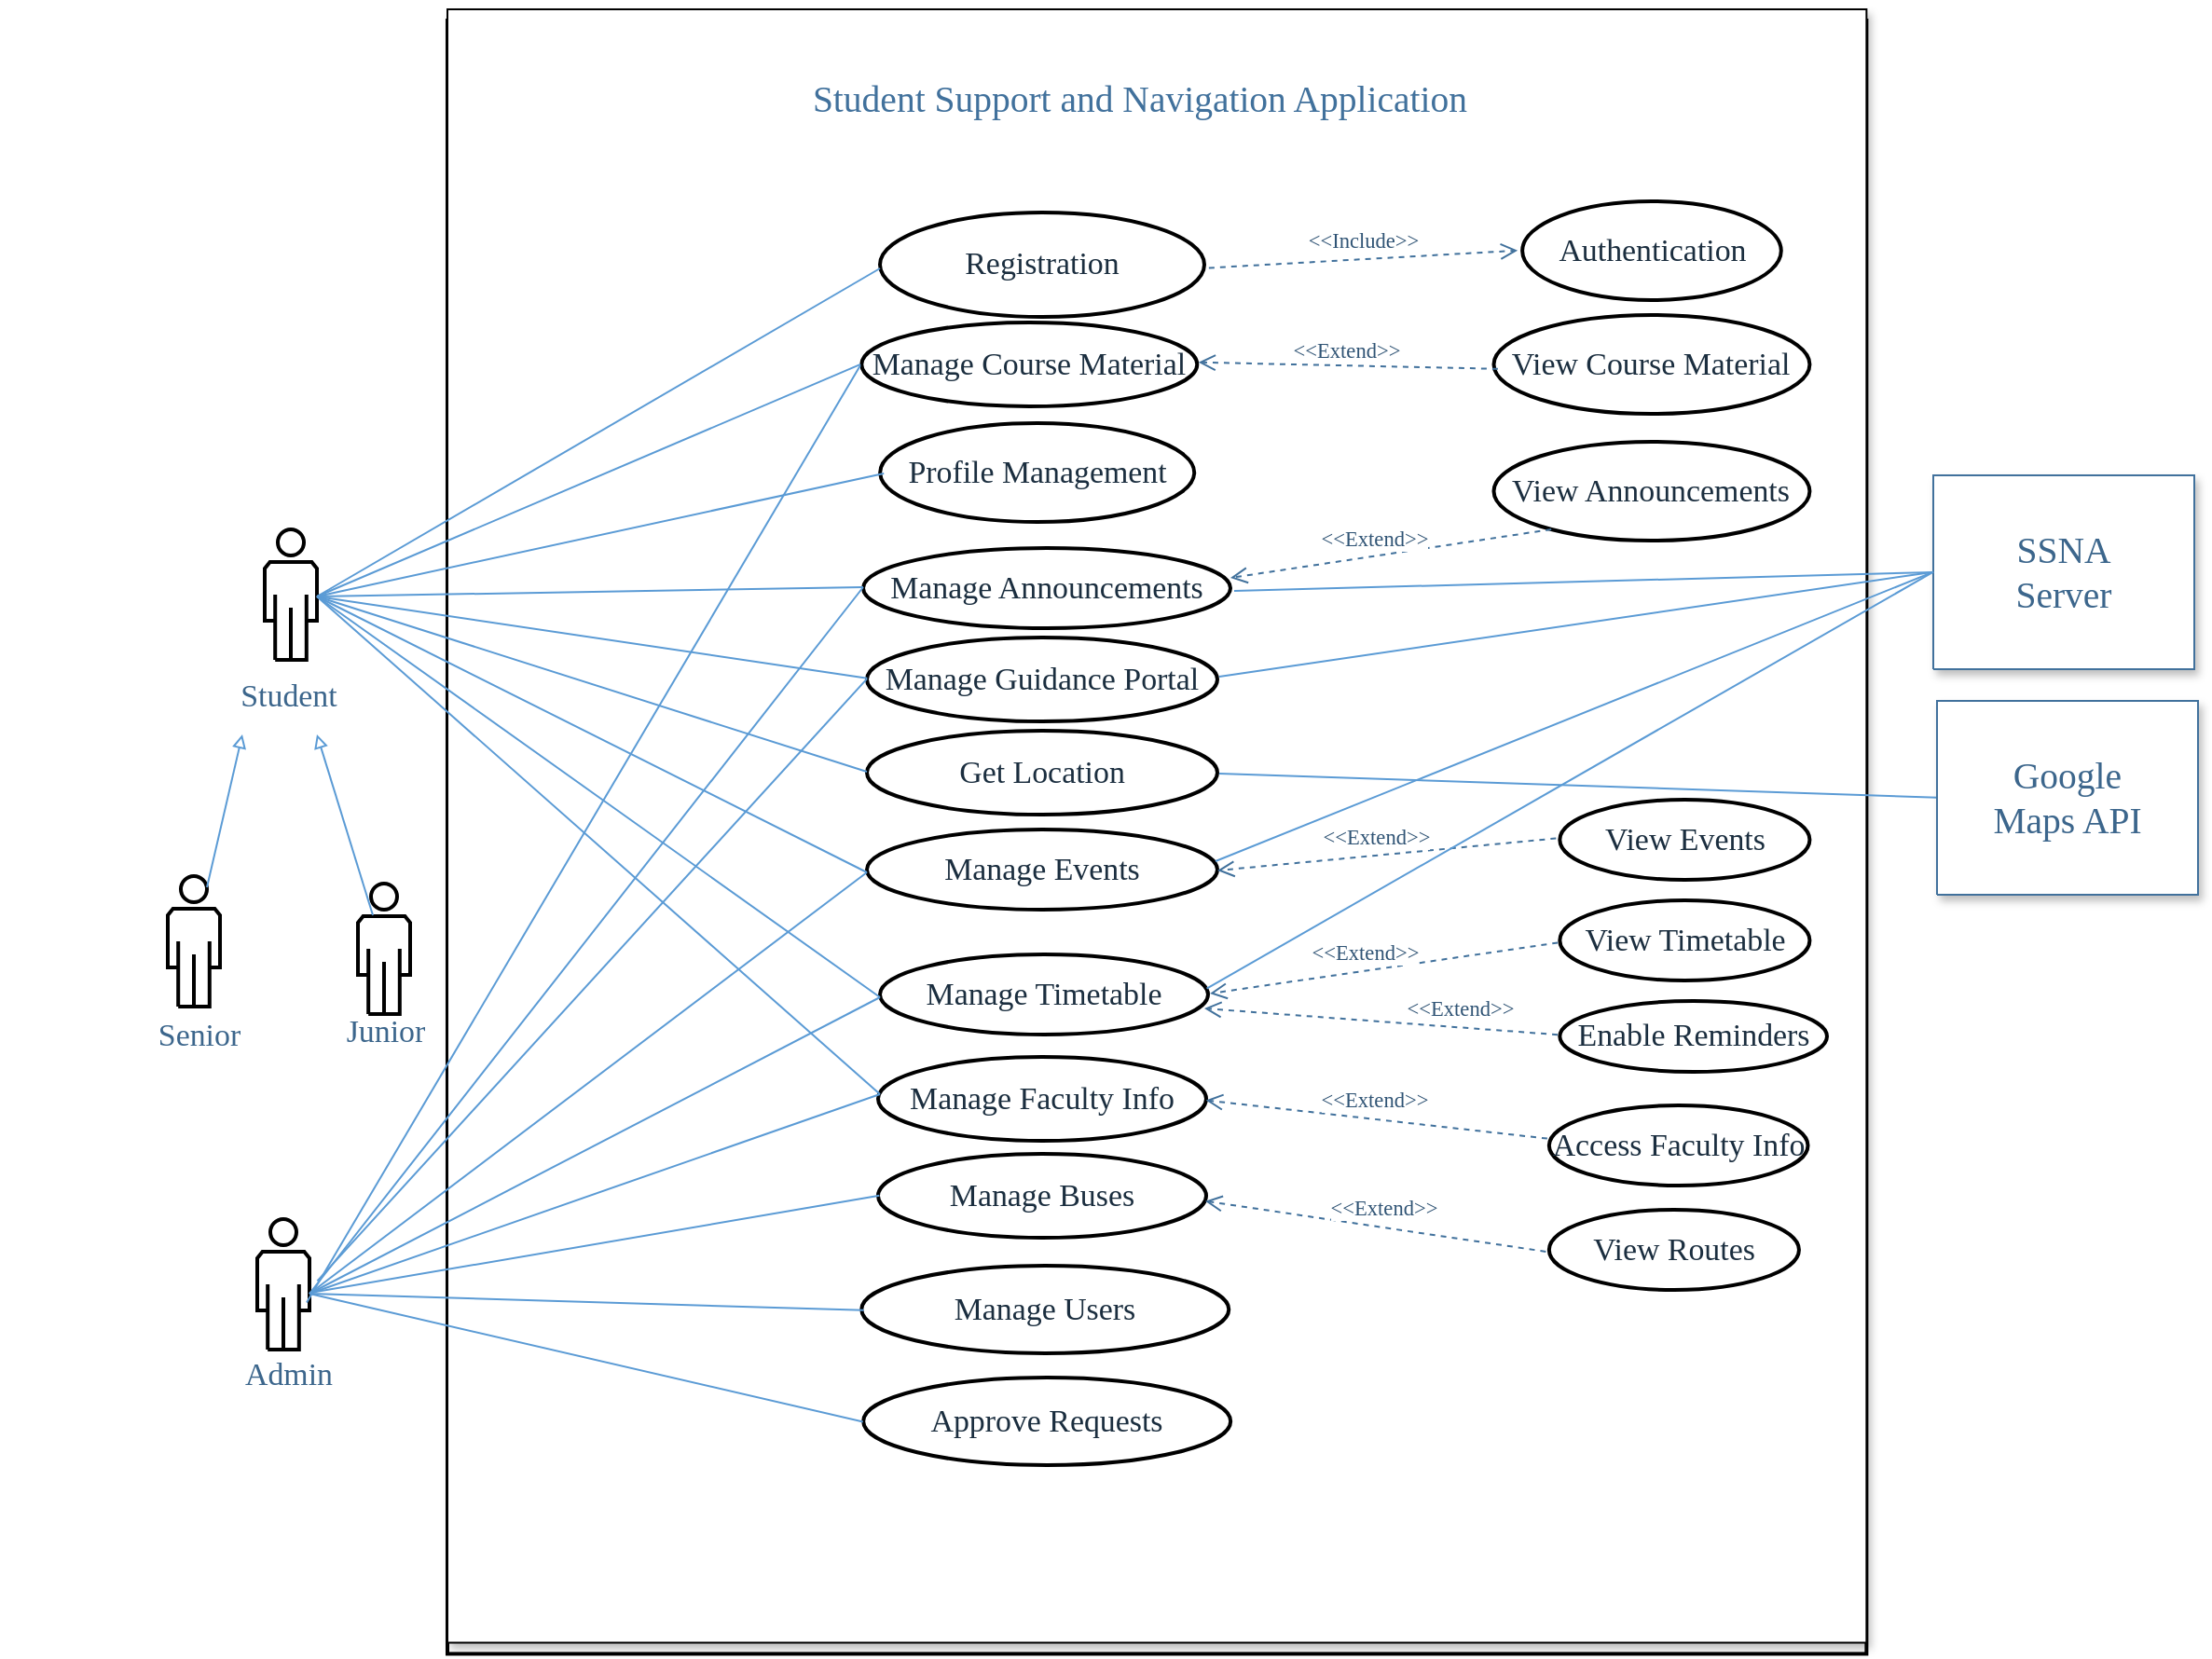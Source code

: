 <mxfile version="22.0.4" type="google">
  <diagram name="Page-1" id="Page-1">
    <mxGraphModel grid="1" page="1" gridSize="10" guides="1" tooltips="1" connect="1" arrows="1" fold="1" pageScale="1" pageWidth="850" pageHeight="1100" math="0" shadow="0">
      <root>
        <mxCell id="0" />
        <mxCell id="1" parent="0" />
        <UserObject label="" tags="Container" id="2">
          <mxCell style="vsdxID=4;strokeWidth=2;spacingLeft=1;spacingRight=1;points=[[0.25,0,0],[0.5,0,0],[0.75,0,0],[1,0.25,0],[1,0.5,0],[1,0.75,0],[0.75,0.75,0],[0.5,0.75,0],[0.25,0.75,0],[0.25,0.75,0],[0.25,0.5,0],[0.25,0.25,0]];labelBackgroundColor=none;rounded=0;html=1;whiteSpace=wrap;" vertex="1" parent="1">
            <mxGeometry x="470" y="112" width="761.182" height="876.22" as="geometry" />
          </mxCell>
        </UserObject>
        <mxCell id="3" style="vsdxID=5;shape=stencil(UzV2Ls5ILEhVNTIoLinKz04tz0wpyVA1dlE1MsrMy0gtyiwBslSNXVWNndPyi1LTi/JL81Ig/IJEkEoQKze/DGRCBUSfAUiHkUElhGdoAOG7QZTmZOYhKTWlkVqYJFmKiXcDVVSSqRDNS0AGIj7SMnNyINGJLI8ef0AhSNwbuwIA);shadow=1;points=[[0.25,0,0],[0.5,0,0],[0.75,0,0],[1,0.25,0],[1,0.5,0],[1,0.75,0],[0.75,1,0],[0.5,1,0],[0.25,1,0],[0,0.75,0],[0,0.5,0],[0,0.25,0]];labelBackgroundColor=none;rounded=0;html=1;whiteSpace=wrap;" vertex="1" parent="2">
          <mxGeometry y="-6" width="761.182" height="876.22" as="geometry" />
        </mxCell>
        <UserObject label="&lt;div style=&quot;font-size: 1px&quot;&gt;&lt;font style=&quot;font-size:16.93px;font-family:Calibri;color:#1b2e3f;direction:ltr;letter-spacing:0px;line-height:120%;opacity:1&quot;&gt;View Events&lt;br/&gt;&lt;/font&gt;&lt;/div&gt;" tags="Background" id="41">
          <mxCell style="verticalAlign=middle;align=center;overflow=width;vsdxID=173;shape=stencil(vVHLDsIgEPwajiQI6RfU+h8bu22JCGRB2/69kG1iazx58DazM/vIjjBtmiCi0CplCjecbZ8nYc5Ca+snJJsLEqYTph0C4Ujh4XvmEaqzont41gkL96naodXKrGF6YSfQtUi0OXXDVlqPfJNP6usotUhYbJIUMmQb/GGrAxpRljVycDBuc1hKM2LclX8/7H9nFfB+82Cd45T2+mcspcSRmu4F);strokeWidth=2;points=[];labelBackgroundColor=none;rounded=0;html=1;whiteSpace=wrap;" vertex="1" parent="3">
            <mxGeometry x="596.667" y="424" width="134.046" height="43" as="geometry" />
          </mxCell>
        </UserObject>
        <UserObject label="&lt;div style=&quot;font-size: 1px&quot;&gt;&lt;font style=&quot;font-size:16.93px;font-family:Calibri;color:#1b2e3f;direction:ltr;letter-spacing:0px;line-height:120%;opacity:1&quot;&gt;View Timetable&lt;br/&gt;&lt;/font&gt;&lt;/div&gt;" tags="Background" id="42">
          <mxCell style="verticalAlign=middle;align=center;overflow=width;vsdxID=178;shape=stencil(vVHLDsIgEPwajiQI6RfU+h8bu22JCGRB2/69kG1iazx58DazM/vIjjBtmiCi0CplCjecbZ8nYc5Ca+snJJsLEqYTph0C4Ujh4XvmEaqzont41gkL96naodXKrGF6YSfQtUi0OXXDVlqPfJNP6usotUhYbJIUMmQb/GGrAxpRljVycDBuc1hKM2LclX8/7H9nFfB+82Cd45T2+mcspcSRmu4F);strokeWidth=2;points=[];labelBackgroundColor=none;rounded=0;html=1;whiteSpace=wrap;" vertex="1" parent="3">
            <mxGeometry x="596.667" y="478" width="134.046" height="43" as="geometry" />
          </mxCell>
        </UserObject>
        <UserObject label="&lt;div style=&quot;font-size: 1px&quot;&gt;&lt;font style=&quot;font-size:16.93px;font-family:Calibri;color:#1b2e3f;direction:ltr;letter-spacing:0px;line-height:120%;opacity:1&quot;&gt;Enable Reminders&lt;br/&gt;&lt;/font&gt;&lt;/div&gt;" tags="Background" id="45">
          <mxCell style="verticalAlign=middle;align=center;overflow=width;vsdxID=192;shape=stencil(vVHLDsIgEPwajiQI6RfU+h8bu22JCGRB2/69kG1iazx58DazM/vIjjBtmiCi0CplCjecbZ8nYc5Ca+snJJsLEqYTph0C4Ujh4XvmEaqzont41gkL96naodXKrGF6YSfQtUi0OXXDVlqPfJNP6usotUhYbJIUMmQb/GGrAxpRljVycDBuc1hKM2LclX8/7H9nFfB+82Cd45T2+mcspcSRmu4F);strokeWidth=2;points=[];labelBackgroundColor=none;rounded=0;html=1;whiteSpace=wrap;" vertex="1" parent="3">
            <mxGeometry x="596.66" y="532" width="143.34" height="38" as="geometry" />
          </mxCell>
        </UserObject>
        <UserObject label="&lt;div style=&quot;font-size: 1px&quot;&gt;&lt;font style=&quot;font-size:16.93px;font-family:Calibri;color:#1b2e3f;direction:ltr;letter-spacing:0px;line-height:120%;opacity:1&quot;&gt;Access Faculty Info&lt;br/&gt;&lt;/font&gt;&lt;/div&gt;" tags="Background" id="43">
          <mxCell style="verticalAlign=middle;align=center;overflow=width;vsdxID=182;shape=stencil(vVHLDsIgEPwajiQI6RfU+h8bu22JCGRB2/69kG1iazx58DazM/vIjjBtmiCi0CplCjecbZ8nYc5Ca+snJJsLEqYTph0C4Ujh4XvmEaqzont41gkL96naodXKrGF6YSfQtUi0OXXDVlqPfJNP6usotUhYbJIUMmQb/GGrAxpRljVycDBuc1hKM2LclX8/7H9nFfB+82Cd45T2+mcspcSRmu4F);strokeWidth=2;points=[];labelBackgroundColor=none;rounded=0;html=1;whiteSpace=wrap;" vertex="1" parent="3">
            <mxGeometry x="590.922" y="588" width="138.834" height="43" as="geometry" />
          </mxCell>
        </UserObject>
        <UserObject label="&lt;div style=&quot;font-size: 1px&quot;&gt;&lt;font style=&quot;font-size:16.93px;font-family:Calibri;color:#1b2e3f;direction:ltr;letter-spacing:0px;line-height:120%;opacity:1&quot;&gt;View Announcements&lt;br/&gt;&lt;/font&gt;&lt;/div&gt;" tags="Background" id="44">
          <mxCell style="verticalAlign=middle;align=center;overflow=width;vsdxID=187;shape=stencil(vVHLDsIgEPwajiQI6RfU+h8bu22JCGRB2/69kG1iazx58DazM/vIjjBtmiCi0CplCjecbZ8nYc5Ca+snJJsLEqYTph0C4Ujh4XvmEaqzont41gkL96naodXKrGF6YSfQtUi0OXXDVlqPfJNP6usotUhYbJIUMmQb/GGrAxpRljVycDBuc1hKM2LclX8/7H9nFfB+82Cd45T2+mcspcSRmu4F);strokeWidth=2;points=[];labelBackgroundColor=none;rounded=0;html=1;whiteSpace=wrap;" vertex="1" parent="3">
            <mxGeometry x="561.243" y="232" width="169.473" height="53" as="geometry" />
          </mxCell>
        </UserObject>
        <UserObject label="&lt;div style=&quot;font-size: 1px&quot;&gt;&lt;font style=&quot;font-size:16.93px;font-family:Calibri;color:#1b2e3f;direction:ltr;letter-spacing:0px;line-height:120%;opacity:1&quot;&gt;View Course Material&lt;/font&gt;&lt;/div&gt;" tags="Background" id="zwYqGLrPk0C4on1Yfifq-146">
          <mxCell style="verticalAlign=middle;align=center;overflow=width;vsdxID=187;shape=stencil(vVHLDsIgEPwajiQI6RfU+h8bu22JCGRB2/69kG1iazx58DazM/vIjjBtmiCi0CplCjecbZ8nYc5Ca+snJJsLEqYTph0C4Ujh4XvmEaqzont41gkL96naodXKrGF6YSfQtUi0OXXDVlqPfJNP6usotUhYbJIUMmQb/GGrAxpRljVycDBuc1hKM2LclX8/7H9nFfB+82Cd45T2+mcspcSRmu4F);strokeWidth=2;points=[];labelBackgroundColor=none;rounded=0;html=1;whiteSpace=wrap;" vertex="1" parent="3">
            <mxGeometry x="561.243" y="164" width="169.473" height="53" as="geometry" />
          </mxCell>
        </UserObject>
        <UserObject label="&lt;div style=&quot;font-size: 1px&quot;&gt;&lt;font style=&quot;font-size:16.93px;font-family:Calibri;color:#1b2e3f;direction:ltr;letter-spacing:0px;line-height:120%;opacity:1&quot;&gt;Authentication&lt;br/&gt;&lt;/font&gt;&lt;/div&gt;" tags="Background" id="24">
          <mxCell style="verticalAlign=middle;align=center;overflow=width;vsdxID=20;shape=stencil(vVHLDsIgEPwajiQI6RfU+h8bu22JCGRB2/69kG1iazx58DazM/vIjjBtmiCi0CplCjecbZ8nYc5Ca+snJJsLEqYTph0C4Ujh4XvmEaqzont41gkL96naodXKrGF6YSfQtUi0OXXDVlqPfJNP6usotUhYbJIUMmQb/GGrAxpRljVycDBuc1hKM2LclX8/7H9nFfB+82Cd45T2+mcspcSRmu4F);strokeWidth=2;points=[];labelBackgroundColor=none;rounded=0;html=1;whiteSpace=wrap;" vertex="1" parent="3">
            <mxGeometry x="576.563" y="103" width="138.834" height="53" as="geometry" />
          </mxCell>
        </UserObject>
        <UserObject label="&lt;div style=&quot;font-size: 1px&quot;&gt;&lt;font style=&quot;font-size:16.93px;font-family:Calibri;color:#1b2e3f;direction:ltr;letter-spacing:0px;line-height:120%;opacity:1&quot;&gt;Profile Management&lt;br/&gt;&lt;/font&gt;&lt;/div&gt;" tags="Background" id="46">
          <mxCell style="verticalAlign=middle;align=center;overflow=width;vsdxID=194;shape=stencil(vVHLDsIgEPwajiQI6RfU+h8bu22JCGRB2/69kG1iazx58DazM/vIjjBtmiCi0CplCjecbZ8nYc5Ca+snJJsLEqYTph0C4Ujh4XvmEaqzont41gkL96naodXKrGF6YSfQtUi0OXXDVlqPfJNP6usotUhYbJIUMmQb/GGrAxpRljVycDBuc1hKM2LclX8/7H9nFfB+82Cd45T2+mcspcSRmu4F);strokeWidth=2;points=[];labelBackgroundColor=none;rounded=0;html=1;whiteSpace=wrap;" vertex="1" parent="3">
            <mxGeometry x="232.091" y="222" width="168.515" height="53" as="geometry" />
          </mxCell>
        </UserObject>
        <UserObject label="&lt;div style=&quot;font-size: 1px&quot;&gt;&lt;font style=&quot;font-size:16.93px;font-family:Calibri;color:#1b2e3f;direction:ltr;letter-spacing:0px;line-height:120%;opacity:1&quot;&gt;Manage Course Material&lt;br&gt;&lt;/font&gt;&lt;/div&gt;" tags="Background" id="25">
          <mxCell style="verticalAlign=middle;align=center;overflow=width;vsdxID=48;shape=stencil(vVHLDsIgEPwajiQI6RfU+h8bu22JCGRB2/69kG1iazx58DazM/vIjjBtmiCi0CplCjecbZ8nYc5Ca+snJJsLEqYTph0C4Ujh4XvmEaqzont41gkL96naodXKrGF6YSfQtUi0OXXDVlqPfJNP6usotUhYbJIUMmQb/GGrAxpRljVycDBuc1hKM2LclX8/7H9nFfB+82Cd45T2+mcspcSRmu4F);strokeWidth=2;points=[];labelBackgroundColor=none;rounded=0;html=1;whiteSpace=wrap;" vertex="1" parent="3">
            <mxGeometry x="222.134" y="168" width="180.005" height="45" as="geometry" />
          </mxCell>
        </UserObject>
        <UserObject label="&lt;div style=&quot;font-size: 1px&quot;&gt;&lt;font style=&quot;font-size:11.29px;font-family:Calibri;color:#305475;direction:ltr;letter-spacing:0px;line-height:120%;opacity:1&quot;&gt;&amp;lt;&amp;lt;Extend&amp;gt;&amp;gt;&lt;br/&gt;&lt;/font&gt;&lt;/div&gt;" tags="Connector" id="zwYqGLrPk0C4on1Yfifq-147">
          <mxCell style="vsdxID=186;edgeStyle=none;dashed=1;startArrow=none;endArrow=open;startSize=2;endSize=7;strokeColor=#41719c;spacingTop=0;spacingBottom=0;spacingLeft=0;spacingRight=0;verticalAlign=middle;html=1;labelBackgroundColor=#ffffff;rounded=0;align=center;exitX=0.013;exitY=0.545;exitDx=0;exitDy=0;exitPerimeter=0;entryX=1.004;entryY=0.475;entryDx=0;entryDy=0;entryPerimeter=0;" edge="1" parent="3" source="zwYqGLrPk0C4on1Yfifq-146" target="25">
            <mxGeometry x="0.017" y="-8" relative="1" as="geometry">
              <mxPoint as="offset" />
              <Array as="points" />
              <mxPoint x="395.437" y="246" as="targetPoint" />
            </mxGeometry>
          </mxCell>
        </UserObject>
        <UserObject label="&lt;div style=&quot;font-size: 1px&quot;&gt;&lt;font style=&quot;font-size:16.93px;font-family:Calibri;color:#1b2e3f;direction:ltr;letter-spacing:0px;line-height:120%;opacity:1&quot;&gt;Approve Requests&lt;/font&gt;&lt;font style=&quot;font-size:16.93px;font-family:Themed;color:#1b2e3f;direction:ltr;letter-spacing:0px;line-height:120%;opacity:1&quot;&gt;&lt;br/&gt;&lt;/font&gt;&lt;/div&gt;" tags="Background" id="32">
          <mxCell style="verticalAlign=middle;align=center;overflow=width;vsdxID=72;shape=stencil(vVHLDsIgEPwajiQI6RfU+h8bu22JCGRB2/69kG1iazx58DazM/vIjjBtmiCi0CplCjecbZ8nYc5Ca+snJJsLEqYTph0C4Ujh4XvmEaqzont41gkL96naodXKrGF6YSfQtUi0OXXDVlqPfJNP6usotUhYbJIUMmQb/GGrAxpRljVycDBuc1hKM2LclX8/7H9nFfB+82Cd45T2+mcspcSRmu4F);strokeWidth=2;points=[];labelBackgroundColor=none;rounded=0;html=1;whiteSpace=wrap;" vertex="1" parent="3">
            <mxGeometry x="223.09" y="734" width="197" height="47" as="geometry" />
          </mxCell>
        </UserObject>
        <UserObject label="&lt;div style=&quot;font-size: 1px&quot;&gt;&lt;font style=&quot;font-size:16.93px;font-family:Calibri;color:#1b2e3f;direction:ltr;letter-spacing:0px;line-height:120%;opacity:1&quot;&gt;Manage Users&lt;br&gt;&lt;/font&gt;&lt;/div&gt;" tags="Background" id="38">
          <mxCell style="verticalAlign=middle;align=center;overflow=width;vsdxID=116;shape=stencil(vVHLDsIgEPwajiQI6RfU+h8bu22JCGRB2/69kG1iazx58DazM/vIjjBtmiCi0CplCjecbZ8nYc5Ca+snJJsLEqYTph0C4Ujh4XvmEaqzont41gkL96naodXKrGF6YSfQtUi0OXXDVlqPfJNP6usotUhYbJIUMmQb/GGrAxpRljVycDBuc1hKM2LclX8/7H9nFfB+82Cd45T2+mcspcSRmu4F);strokeWidth=2;points=[];labelBackgroundColor=none;rounded=0;html=1;whiteSpace=wrap;" vertex="1" parent="3">
            <mxGeometry x="222.13" y="674" width="197" height="47" as="geometry" />
          </mxCell>
        </UserObject>
        <UserObject label="&lt;div style=&quot;font-size: 1px&quot;&gt;&lt;font style=&quot;font-size:16.93px;font-family:Calibri;color:#1b2e3f;direction:ltr;letter-spacing:0px;line-height:120%;opacity:1&quot;&gt;View Routes&lt;br&gt;&lt;/font&gt;&lt;/div&gt;" tags="Background" id="QN068_K_DJ08zxaq-ks4-145">
          <mxCell style="verticalAlign=middle;align=center;overflow=width;vsdxID=178;shape=stencil(vVHLDsIgEPwajiQI6RfU+h8bu22JCGRB2/69kG1iazx58DazM/vIjjBtmiCi0CplCjecbZ8nYc5Ca+snJJsLEqYTph0C4Ujh4XvmEaqzont41gkL96naodXKrGF6YSfQtUi0OXXDVlqPfJNP6usotUhYbJIUMmQb/GGrAxpRljVycDBuc1hKM2LclX8/7H9nFfB+82Cd45T2+mcspcSRmu4F);strokeWidth=2;points=[];labelBackgroundColor=none;rounded=0;html=1;whiteSpace=wrap;" vertex="1" parent="3">
            <mxGeometry x="590.927" y="644" width="134.046" height="43" as="geometry" />
          </mxCell>
        </UserObject>
        <mxCell id="5" style="vsdxID=7;fillColor=none;gradientColor=none;gradientDirection=north;strokeColor=none;strokeWidth=2;spacingLeft=1;spacingRight=1;points=[[0.25,0,0],[0.5,0,0],[0.75,0,0],[1,0.25,0],[1,0.5,0],[1,0.75,0],[0.75,1,0],[0.5,1,0],[0.25,1,0],[0,0.75,0],[0,0.5,0],[0,0.25,0]];labelBackgroundColor=none;rounded=0;html=1;whiteSpace=wrap;" vertex="1" parent="2">
          <mxGeometry width="743" height="60" as="geometry" />
        </mxCell>
        <mxCell id="6" value="&lt;div style=&quot;font-size: 1px&quot;&gt;&lt;p style=&quot;text-align:center;margin-left:0;margin-right:0;margin-top:0px;margin-bottom:0px;text-indent:0;vertical-align:middle;direction:ltr;&quot;&gt;&lt;/p&gt;&lt;/div&gt;" style="verticalAlign=middle;align=center;overflow=width;vsdxID=8;fillColor=none;gradientColor=none;strokeColor=none;strokeWidth=2;points=[[0.25,0,0],[0.5,0,0],[0.75,0,0],[1,0.25,0],[1,0.5,0],[1,0.75,0],[0.75,1,0],[0.5,1,0],[0.25,1,0],[0,0.75,0],[0,0.5,0],[0,0.25,0]];labelBackgroundColor=none;rounded=0;html=1;whiteSpace=wrap;" vertex="1" parent="5">
          <mxGeometry width="743" height="60" as="geometry" />
        </mxCell>
        <mxCell id="7" value="&lt;div style=&quot;font-size: 1px&quot;&gt;&lt;p style=&quot;text-align:center;margin-left:0;margin-right:0;margin-top:0px;margin-bottom:0px;text-indent:0;vertical-align:middle;direction:ltr;&quot;&gt;&lt;font style=&quot;font-size:19.76px;font-family:Calibri;color:#41719c;direction:ltr;letter-spacing:0px;line-height:120%;opacity:1&quot;&gt;&lt;br/&gt;Student Support and Navigation Application&lt;br/&gt;&lt;/font&gt;&lt;/p&gt;&lt;/div&gt;" style="text;vsdxID=7;fillColor=none;gradientColor=none;gradientDirection=north;strokeColor=none;strokeWidth=2;spacingLeft=1;spacingRight=1;points=[[0.25,0,0],[0.5,0,0],[0.75,0,0],[1,0.25,0],[1,0.5,0],[1,0.75,0],[0.75,1,0],[0.5,1,0],[0.25,1,0],[0,0.75,0],[0,0.5,0],[0,0.25,0]];labelBackgroundColor=none;rounded=0;html=1;whiteSpace=wrap;verticalAlign=middle;align=center;overflow=width;;html=1;" vertex="1" parent="5">
          <mxGeometry width="743.182" height="60" as="geometry" />
        </mxCell>
        <UserObject label="" tags="Container" id="8">
          <mxCell style="vsdxID=10;fillColor=none;gradientColor=none;strokeColor=none;strokeWidth=2;spacingLeft=1;spacingRight=1;points=[[0.25,0,0],[0.5,0,0],[0.75,0,0],[1,0.25,0],[1,0.5,0],[1,0.75,0],[0.75,0.75,0],[0.5,0.75,0],[0.25,0.75,0],[0.25,0.75,0],[0.25,0.5,0],[0.25,0.25,0]];labelBackgroundColor=none;rounded=0;html=1;whiteSpace=wrap;" vertex="1" parent="1">
            <mxGeometry x="1267" y="356" width="140" height="104" as="geometry" />
          </mxCell>
        </UserObject>
        <mxCell id="9" style="vsdxID=11;fillColor=#ffffff;gradientColor=none;shape=stencil(UzV2Ls5ILEhVNTIoLinKz04tz0wpyVA1dlE1MsrMy0gtyiwBslSNXVWNndPyi1LTi/JL81Ig/IJEkEoQKze/DGRCBUSfAUiHkUElhGdoAOG7QZTmZOYhKTWlkVqYJFmKiXcDVVSSqRDNS0AGIj7SMnNyINGJLI8ef0AhSNwbuwIA);strokeColor=#41719c;shadow=1;points=[[0.25,0,0],[0.5,0,0],[0.75,0,0],[1,0.25,0],[1,0.5,0],[1,0.75,0],[0.75,1,0],[0.5,1,0],[0.25,1,0],[0,0.75,0],[0,0.5,0],[0,0.25,0]];labelBackgroundColor=none;rounded=0;html=1;whiteSpace=wrap;" vertex="1" parent="8">
          <mxGeometry width="140" height="104" as="geometry" />
        </mxCell>
        <mxCell id="10" value="&lt;div style=&quot;font-size: 1px&quot;&gt;&lt;p style=&quot;text-align:center;margin-left:0;margin-right:0;margin-top:0px;margin-bottom:0px;text-indent:0;vertical-align:middle;direction:ltr;&quot;&gt;&lt;/p&gt;&lt;/div&gt;" style="text;vsdxID=11;fillColor=none;gradientColor=none;strokeColor=none;shadow=1;points=[[0.25,0,0],[0.5,0,0],[0.75,0,0],[1,0.25,0],[1,0.5,0],[1,0.75,0],[0.75,1,0],[0.5,1,0],[0.25,1,0],[0,0.75,0],[0,0.5,0],[0,0.25,0]];labelBackgroundColor=none;rounded=0;html=1;whiteSpace=wrap;verticalAlign=middle;align=center;overflow=width;;html=1;" vertex="1" parent="9">
          <mxGeometry y="-0.33" width="140" height="104.33" as="geometry" />
        </mxCell>
        <mxCell id="11" style="vsdxID=13;fillColor=none;gradientColor=none;gradientDirection=north;strokeColor=none;strokeWidth=2;spacingLeft=1;spacingRight=1;points=[[0.25,0,0],[0.5,0,0],[0.75,0,0],[1,0.25,0],[1,0.5,0],[1,0.75,0],[0.75,1,0],[0.5,1,0],[0.25,1,0],[0,0.75,0],[0,0.5,0],[0,0.25,0]];labelBackgroundColor=none;rounded=0;html=1;whiteSpace=wrap;" vertex="1" parent="8">
          <mxGeometry width="140" height="80" as="geometry" />
        </mxCell>
        <mxCell id="12" value="&lt;div style=&quot;font-size: 1px&quot;&gt;&lt;p style=&quot;text-align:center;margin-left:0;margin-right:0;margin-top:0px;margin-bottom:0px;text-indent:0;vertical-align:middle;direction:ltr;&quot;&gt;&lt;/p&gt;&lt;/div&gt;" style="verticalAlign=middle;align=center;overflow=width;vsdxID=14;fillColor=none;gradientColor=none;strokeColor=none;strokeWidth=2;points=[[0.25,0,0],[0.5,0,0],[0.75,0,0],[1,0.25,0],[1,0.5,0],[1,0.75,0],[0.75,1,0],[0.5,1,0],[0.25,1,0],[0,0.75,0],[0,0.5,0],[0,0.25,0]];labelBackgroundColor=none;rounded=0;html=1;whiteSpace=wrap;" vertex="1" parent="11">
          <mxGeometry width="140" height="30" as="geometry" />
        </mxCell>
        <mxCell id="13" value="&lt;div style=&quot;font-size: 1px&quot;&gt;&lt;font style=&quot;font-size:14.11px;font-family:Calibri;color:#41719c;direction:ltr;letter-spacing:0px;line-height:120%;opacity:1&quot;&gt; &lt;br/&gt;&lt;/font&gt;&lt;/div&gt;" style="text;vsdxID=13;fillColor=none;gradientColor=none;gradientDirection=north;strokeColor=none;strokeWidth=2;spacingLeft=1;spacingRight=1;points=[[0.25,0,0],[0.5,0,0],[0.75,0,0],[1,0.25,0],[1,0.5,0],[1,0.75,0],[0.75,1,0],[0.5,1,0],[0.25,1,0],[0,0.75,0],[0,0.5,0],[0,0.25,0]];labelBackgroundColor=none;rounded=0;html=1;whiteSpace=wrap;verticalAlign=middle;align=left;overflow=width;;html=1;" vertex="1" parent="11">
          <mxGeometry width="140" height="30" as="geometry" />
        </mxCell>
        <UserObject label="&lt;div style=&quot;font-size: 1px&quot;&gt;&lt;font style=&quot;font-size:19.76px;font-family:Calibri;color:#3c668c;direction:ltr;letter-spacing:0px;line-height:120%;opacity:1&quot;&gt;SSNA Server&lt;br/&gt;&lt;/font&gt;&lt;/div&gt;" tags="Background" id="22">
          <mxCell style="verticalAlign=middle;align=center;overflow=width;vsdxID=15;fillColor=none;gradientColor=none;shape=stencil(nZBLDoAgDERP0z3SIyjew0SURgSD+Lu9kMZoXLhwN9O+tukAlrNpJg1SzDH4QW/URgNYgZTkjA4UkwJUgGXng+6DX1zLfmoymdXo17xh5zmRJ6Q42BWCfc2oJfdAr+Yv+AP9Cb7OJ3H/2JG1HNGz/84klThPVCc=);strokeColor=none;strokeWidth=2;points=[];labelBackgroundColor=none;rounded=0;html=1;whiteSpace=wrap;" vertex="1" parent="11">
            <mxGeometry x="23" y="22" width="94" height="60" as="geometry" />
          </mxCell>
        </UserObject>
        <UserObject label="" tags="Background" id="20">
          <mxCell style="vsdxID=3;shape=stencil(tZTbDoIwDEC/Zo+YsQXBZy//sciAxclImYJ/70ghAkGCqG/tetr1lhK+LzNRSMJoacFcZKVimxF+IIypPJOgrJMIPxK+TwzIFMwtj1EvREM20tXcmwg1+jHauDD6QNWnqJ+Q1Sp/zwbL0XAGXUvyGdIfoix4j+6Wo11zlmWwvK5oNTo3guiDyQbr2e2Pws4v4mhpgxHbRwWcnQm6ObBNC0PXM1RbezgZitaeqFXpgbHCKpMP9k8LSKXnvvESLdLWD01lJWXRe/4iseka/5KYE17nIVFa43Xp28fnxD3hKeLHJw==);strokeWidth=2;points=[];labelBackgroundColor=none;rounded=0;html=1;whiteSpace=wrap;" vertex="1" parent="1">
            <mxGeometry x="372" y="385" width="28" height="70" as="geometry" />
          </mxCell>
        </UserObject>
        <UserObject label="&lt;div style=&quot;font-size: 1px&quot;&gt;&lt;font style=&quot;font-size:16.93px;font-family:Calibri;color:#3c668c;direction:ltr;letter-spacing:0px;line-height:120%;opacity:1&quot;&gt;Student&lt;br/&gt;&lt;/font&gt;&lt;/div&gt;" tags="Background" id="21">
          <mxCell style="verticalAlign=middle;align=center;overflow=width;vsdxID=9;fillColor=none;gradientColor=none;shape=stencil(nZBLDoAgDERP0z3SIyjew0SURgSD+Lu9kMZoXLhwN9O+tukAlrNpJg1SzDH4QW/URgNYgZTkjA4UkwJUgGXng+6DX1zLfmoymdXo17xh5zmRJ6Q42BWCfc2oJfdAr+Yv+AP9Cb7OJ3H/2JG1HNGz/84klThPVCc=);strokeColor=none;strokeWidth=2;points=[];labelBackgroundColor=none;rounded=0;html=1;whiteSpace=wrap;" vertex="1" parent="1">
            <mxGeometry x="278" y="461" width="214" height="28" as="geometry" />
          </mxCell>
        </UserObject>
        <UserObject label="&lt;div style=&quot;font-size: 1px&quot;&gt;&lt;font style=&quot;font-size:16.93px;font-family:Calibri;color:#1b2e3f;direction:ltr;letter-spacing:0px;line-height:120%;opacity:1&quot;&gt;Registration&lt;/font&gt;&lt;font style=&quot;font-size:16.93px;font-family:Themed;color:#1b2e3f;direction:ltr;letter-spacing:0px;line-height:120%;opacity:1&quot;&gt;&lt;br/&gt;&lt;/font&gt;&lt;/div&gt;" tags="Background" id="23">
          <mxCell style="verticalAlign=middle;align=center;overflow=width;vsdxID=19;shape=stencil(vVHLDsIgEPwajiQI6RfU+h8bu22JCGRB2/69kG1iazx58DazM/vIjjBtmiCi0CplCjecbZ8nYc5Ca+snJJsLEqYTph0C4Ujh4XvmEaqzont41gkL96naodXKrGF6YSfQtUi0OXXDVlqPfJNP6usotUhYbJIUMmQb/GGrAxpRljVycDBuc1hKM2LclX8/7H9nFfB+82Cd45T2+mcspcSRmu4F);strokeWidth=2;points=[];labelBackgroundColor=none;rounded=0;html=1;whiteSpace=wrap;" vertex="1" parent="1">
            <mxGeometry x="702" y="215" width="174" height="56" as="geometry" />
          </mxCell>
        </UserObject>
        <UserObject label="&lt;div style=&quot;font-size: 1px&quot;&gt;&lt;font style=&quot;font-size:16.93px;font-family:Calibri;color:#1b2e3f;direction:ltr;letter-spacing:0px;line-height:120%;opacity:1&quot;&gt;Manage Events&lt;br/&gt;&lt;/font&gt;&lt;/div&gt;" tags="Background" id="26">
          <mxCell style="verticalAlign=middle;align=center;overflow=width;vsdxID=57;shape=stencil(vVHLDsIgEPwajiQI6RfU+h8bu22JCGRB2/69kG1iazx58DazM/vIjjBtmiCi0CplCjecbZ8nYc5Ca+snJJsLEqYTph0C4Ujh4XvmEaqzont41gkL96naodXKrGF6YSfQtUi0OXXDVlqPfJNP6usotUhYbJIUMmQb/GGrAxpRljVycDBuc1hKM2LclX8/7H9nFfB+82Cd45T2+mcspcSRmu4F);strokeWidth=2;points=[];labelBackgroundColor=none;rounded=0;html=1;whiteSpace=wrap;" vertex="1" parent="1">
            <mxGeometry x="695" y="546" width="188" height="43" as="geometry" />
          </mxCell>
        </UserObject>
        <UserObject label="&lt;div style=&quot;font-size: 1px&quot;&gt;&lt;font style=&quot;font-size:16.93px;font-family:Calibri;color:#1b2e3f;direction:ltr;letter-spacing:0px;line-height:120%;opacity:1&quot;&gt;Manage Guidance Portal&lt;br/&gt;&lt;/font&gt;&lt;/div&gt;" tags="Background" id="27">
          <mxCell style="verticalAlign=middle;align=center;overflow=width;vsdxID=59;shape=stencil(vVHLDsIgEPwajiQI6RfU+h8bu22JCGRB2/69kG1iazx58DazM/vIjjBtmiCi0CplCjecbZ8nYc5Ca+snJJsLEqYTph0C4Ujh4XvmEaqzont41gkL96naodXKrGF6YSfQtUi0OXXDVlqPfJNP6usotUhYbJIUMmQb/GGrAxpRljVycDBuc1hKM2LclX8/7H9nFfB+82Cd45T2+mcspcSRmu4F);strokeWidth=2;points=[];labelBackgroundColor=none;rounded=0;html=1;whiteSpace=wrap;" vertex="1" parent="1">
            <mxGeometry x="695" y="443" width="188" height="45" as="geometry" />
          </mxCell>
        </UserObject>
        <UserObject label="&lt;div style=&quot;font-size: 1px&quot;&gt;&lt;font style=&quot;font-size:16.93px;font-family:Calibri;color:#1b2e3f;direction:ltr;letter-spacing:0px;line-height:120%;opacity:1&quot;&gt;Manage Announcements&lt;/font&gt;&lt;font style=&quot;font-size:16.93px;font-family:Themed;color:#1b2e3f;direction:ltr;letter-spacing:0px;line-height:120%;opacity:1&quot;&gt;&lt;br/&gt;&lt;/font&gt;&lt;/div&gt;" tags="Background" id="28">
          <mxCell style="verticalAlign=middle;align=center;overflow=width;vsdxID=60;shape=stencil(vVHLDsIgEPwajiQI6RfU+h8bu22JCGRB2/69kG1iazx58DazM/vIjjBtmiCi0CplCjecbZ8nYc5Ca+snJJsLEqYTph0C4Ujh4XvmEaqzont41gkL96naodXKrGF6YSfQtUi0OXXDVlqPfJNP6usotUhYbJIUMmQb/GGrAxpRljVycDBuc1hKM2LclX8/7H9nFfB+82Cd45T2+mcspcSRmu4F);strokeWidth=2;points=[];labelBackgroundColor=none;rounded=0;html=1;whiteSpace=wrap;" vertex="1" parent="1">
            <mxGeometry x="693" y="395" width="197" height="43" as="geometry" />
          </mxCell>
        </UserObject>
        <UserObject label="&lt;div style=&quot;font-size: 1px&quot;&gt;&lt;font style=&quot;font-size:16.93px;font-family:Calibri;color:#1b2e3f;direction:ltr;letter-spacing:0px;line-height:120%;opacity:1&quot;&gt;Get Location&lt;br/&gt;&lt;/font&gt;&lt;/div&gt;" tags="Background" id="29">
          <mxCell style="verticalAlign=middle;align=center;overflow=width;vsdxID=62;shape=stencil(vVHLDsIgEPwajiQI6RfU+h8bu22JCGRB2/69kG1iazx58DazM/vIjjBtmiCi0CplCjecbZ8nYc5Ca+snJJsLEqYTph0C4Ujh4XvmEaqzont41gkL96naodXKrGF6YSfQtUi0OXXDVlqPfJNP6usotUhYbJIUMmQb/GGrAxpRljVycDBuc1hKM2LclX8/7H9nFfB+82Cd45T2+mcspcSRmu4F);strokeWidth=2;points=[];labelBackgroundColor=none;rounded=0;html=1;whiteSpace=wrap;" vertex="1" parent="1">
            <mxGeometry x="695" y="493" width="188" height="45" as="geometry" />
          </mxCell>
        </UserObject>
        <UserObject label="&lt;div style=&quot;font-size: 1px&quot;&gt;&lt;font style=&quot;font-size:16.93px;font-family:Calibri;color:#1b2e3f;direction:ltr;letter-spacing:0px;line-height:120%;opacity:1&quot;&gt;Manage Timetable&lt;br/&gt;&lt;/font&gt;&lt;/div&gt;" tags="Background" id="30">
          <mxCell style="verticalAlign=middle;align=center;overflow=width;vsdxID=63;shape=stencil(vVHLDsIgEPwajiQI6RfU+h8bu22JCGRB2/69kG1iazx58DazM/vIjjBtmiCi0CplCjecbZ8nYc5Ca+snJJsLEqYTph0C4Ujh4XvmEaqzont41gkL96naodXKrGF6YSfQtUi0OXXDVlqPfJNP6usotUhYbJIUMmQb/GGrAxpRljVycDBuc1hKM2LclX8/7H9nFfB+82Cd45T2+mcspcSRmu4F);strokeWidth=2;points=[];labelBackgroundColor=none;rounded=0;html=1;whiteSpace=wrap;" vertex="1" parent="1">
            <mxGeometry x="702" y="613" width="176" height="43" as="geometry" />
          </mxCell>
        </UserObject>
        <UserObject label="&lt;div style=&quot;font-size: 1px&quot;&gt;&lt;font style=&quot;font-size:16.93px;font-family:Calibri;color:#1b2e3f;direction:ltr;letter-spacing:0px;line-height:120%;opacity:1&quot;&gt;Manage Faculty Info&lt;br/&gt;&lt;/font&gt;&lt;/div&gt;" tags="Background" id="31">
          <mxCell style="verticalAlign=middle;align=center;overflow=width;vsdxID=66;shape=stencil(vVHLDsIgEPwajiQI6RfU+h8bu22JCGRB2/69kG1iazx58DazM/vIjjBtmiCi0CplCjecbZ8nYc5Ca+snJJsLEqYTph0C4Ujh4XvmEaqzont41gkL96naodXKrGF6YSfQtUi0OXXDVlqPfJNP6usotUhYbJIUMmQb/GGrAxpRljVycDBuc1hKM2LclX8/7H9nFfB+82Cd45T2+mcspcSRmu4F);strokeWidth=2;points=[];labelBackgroundColor=none;rounded=0;html=1;whiteSpace=wrap;" vertex="1" parent="1">
            <mxGeometry x="701" y="668" width="176" height="45" as="geometry" />
          </mxCell>
        </UserObject>
        <UserObject label="" tags="Background" id="34">
          <mxCell style="vsdxID=106;shape=stencil(tZTbDoIwDEC/Zo+YsQXBZy//sciAxclImYJ/70ghAkGCqG/tetr1lhK+LzNRSMJoacFcZKVimxF+IIypPJOgrJMIPxK+TwzIFMwtj1EvREM20tXcmwg1+jHauDD6QNWnqJ+Q1Sp/zwbL0XAGXUvyGdIfoix4j+6Wo11zlmWwvK5oNTo3guiDyQbr2e2Pws4v4mhpgxHbRwWcnQm6ObBNC0PXM1RbezgZitaeqFXpgbHCKpMP9k8LSKXnvvESLdLWD01lJWXRe/4iseka/5KYE17nIVFa43Xp28fnxD3hKeLHJw==);strokeWidth=2;points=[];labelBackgroundColor=none;rounded=0;html=1;whiteSpace=wrap;" vertex="1" parent="1">
            <mxGeometry x="368" y="755" width="28" height="70" as="geometry" />
          </mxCell>
        </UserObject>
        <UserObject label="&lt;div style=&quot;font-size: 1px&quot;&gt;&lt;font style=&quot;font-size:16.93px;font-family:Calibri;color:#3c668c;direction:ltr;letter-spacing:0px;line-height:120%;opacity:1&quot;&gt;Admin&lt;br/&gt;&lt;/font&gt;&lt;/div&gt;" tags="Background" id="35">
          <mxCell style="verticalAlign=middle;align=center;overflow=width;vsdxID=107;fillColor=none;gradientColor=none;shape=stencil(nZBLDoAgDERP0z3SIyjew0SURgSD+Lu9kMZoXLhwN9O+tukAlrNpJg1SzDH4QW/URgNYgZTkjA4UkwJUgGXng+6DX1zLfmoymdXo17xh5zmRJ6Q42BWCfc2oJfdAr+Yv+AP9Cb7OJ3H/2JG1HNGz/84klThPVCc=);strokeColor=none;strokeWidth=2;points=[];labelBackgroundColor=none;rounded=0;html=1;whiteSpace=wrap;" vertex="1" parent="1">
            <mxGeometry x="278" y="825" width="214" height="28" as="geometry" />
          </mxCell>
        </UserObject>
        <UserObject label="" tags="Background" id="36">
          <mxCell style="vsdxID=112;shape=stencil(tZTbDoIwDEC/Zo+YsQXBZy//sciAxclImYJ/70ghAkGCqG/tetr1lhK+LzNRSMJoacFcZKVimxF+IIypPJOgrJMIPxK+TwzIFMwtj1EvREM20tXcmwg1+jHauDD6QNWnqJ+Q1Sp/zwbL0XAGXUvyGdIfoix4j+6Wo11zlmWwvK5oNTo3guiDyQbr2e2Pws4v4mhpgxHbRwWcnQm6ObBNC0PXM1RbezgZitaeqFXpgbHCKpMP9k8LSKXnvvESLdLWD01lJWXRe/4iseka/5KYE17nIVFa43Xp28fnxD3hKeLHJw==);strokeWidth=2;points=[];labelBackgroundColor=none;rounded=0;html=1;whiteSpace=wrap;" vertex="1" parent="1">
            <mxGeometry x="320" y="571" width="28" height="70" as="geometry" />
          </mxCell>
        </UserObject>
        <UserObject label="&lt;div style=&quot;font-size: 1px&quot;&gt;&lt;font style=&quot;font-size:16.93px;font-family:Calibri;color:#3c668c;direction:ltr;letter-spacing:0px;line-height:120%;opacity:1&quot;&gt;Senior&lt;br/&gt;&lt;/font&gt;&lt;/div&gt;" tags="Background" id="37">
          <mxCell style="verticalAlign=middle;align=center;overflow=width;vsdxID=113;fillColor=none;gradientColor=none;shape=stencil(nZBLDoAgDERP0z3SIyjew0SURgSD+Lu9kMZoXLhwN9O+tukAlrNpJg1SzDH4QW/URgNYgZTkjA4UkwJUgGXng+6DX1zLfmoymdXo17xh5zmRJ6Q42BWCfc2oJfdAr+Yv+AP9Cb7OJ3H/2JG1HNGz/84klThPVCc=);strokeColor=none;strokeWidth=2;points=[];labelBackgroundColor=none;rounded=0;html=1;whiteSpace=wrap;" vertex="1" parent="1">
            <mxGeometry x="230" y="643" width="214" height="28" as="geometry" />
          </mxCell>
        </UserObject>
        <UserObject label="" tags="Background" id="39">
          <mxCell style="vsdxID=127;shape=stencil(tZTbDoIwDEC/Zo+YsQXBZy//sciAxclImYJ/70ghAkGCqG/tetr1lhK+LzNRSMJoacFcZKVimxF+IIypPJOgrJMIPxK+TwzIFMwtj1EvREM20tXcmwg1+jHauDD6QNWnqJ+Q1Sp/zwbL0XAGXUvyGdIfoix4j+6Wo11zlmWwvK5oNTo3guiDyQbr2e2Pws4v4mhpgxHbRwWcnQm6ObBNC0PXM1RbezgZitaeqFXpgbHCKpMP9k8LSKXnvvESLdLWD01lJWXRe/4iseka/5KYE17nIVFa43Xp28fnxD3hKeLHJw==);strokeWidth=2;points=[];labelBackgroundColor=none;rounded=0;html=1;whiteSpace=wrap;" vertex="1" parent="1">
            <mxGeometry x="422" y="575" width="28" height="70" as="geometry" />
          </mxCell>
        </UserObject>
        <UserObject label="&lt;div style=&quot;font-size: 1px&quot;&gt;&lt;font style=&quot;font-size:16.93px;font-family:Calibri;color:#3c668c;direction:ltr;letter-spacing:0px;line-height:120%;opacity:1&quot;&gt;Junior&lt;br/&gt;&lt;/font&gt;&lt;/div&gt;" tags="Background" id="40">
          <mxCell style="verticalAlign=middle;align=center;overflow=width;vsdxID=128;fillColor=none;gradientColor=none;shape=stencil(nZBLDoAgDERP0z3SIyjew0SURgSD+Lu9kMZoXLhwN9O+tukAlrNpJg1SzDH4QW/URgNYgZTkjA4UkwJUgGXng+6DX1zLfmoymdXo17xh5zmRJ6Q42BWCfc2oJfdAr+Yv+AP9Cb7OJ3H/2JG1HNGz/84klThPVCc=);strokeColor=none;strokeWidth=2;points=[];labelBackgroundColor=none;rounded=0;html=1;whiteSpace=wrap;" vertex="1" parent="1">
            <mxGeometry x="330" y="641" width="214" height="28" as="geometry" />
          </mxCell>
        </UserObject>
        <mxCell id="47" vertex="1" parent="1">
          <mxGeometry x="878" y="636" as="geometry" />
        </mxCell>
        <mxCell id="49" vertex="1" parent="1">
          <mxGeometry x="892" y="418" as="geometry" />
        </mxCell>
        <UserObject label="&lt;div style=&quot;font-size: 1px&quot;&gt;&lt;font style=&quot;font-size:11.29px;font-family:Calibri;color:#305475;direction:ltr;letter-spacing:0px;line-height:120%;opacity:1&quot;&gt;&amp;lt;&amp;lt;Extend&amp;gt;&amp;gt;&lt;br/&gt;&lt;/font&gt;&lt;/div&gt;" tags="Connector" id="50">
          <mxCell style="vsdxID=186;edgeStyle=none;dashed=1;startArrow=none;endArrow=open;startSize=2;endSize=7;strokeColor=#41719c;spacingTop=0;spacingBottom=0;spacingLeft=0;spacingRight=0;verticalAlign=middle;html=1;labelBackgroundColor=#ffffff;rounded=0;align=center;exitX=0.182;exitY=0.887;exitDx=0;exitDy=0;exitPerimeter=0;" edge="1" parent="1" source="44">
            <mxGeometry x="0.093" y="-9" relative="1" as="geometry">
              <mxPoint as="offset" />
              <Array as="points" />
              <mxPoint x="890" y="411" as="targetPoint" />
            </mxGeometry>
          </mxCell>
        </UserObject>
        <mxCell id="51" vertex="1" parent="1">
          <mxGeometry x="877" y="689" as="geometry" />
        </mxCell>
        <UserObject label="&lt;div style=&quot;font-size: 1px&quot;&gt;&lt;font style=&quot;font-size:11.29px;font-family:Calibri;color:#305475;direction:ltr;letter-spacing:0px;line-height:120%;opacity:1&quot;&gt;&amp;lt;&amp;lt;Extend&amp;gt;&amp;gt;&lt;br/&gt;&lt;/font&gt;&lt;/div&gt;" tags="Connector" id="52">
          <mxCell style="vsdxID=183;edgeStyle=none;dashed=1;startArrow=none;endArrow=open;startSize=2;endSize=7;strokeColor=#41719c;spacingTop=0;spacingBottom=0;spacingLeft=0;spacingRight=0;verticalAlign=middle;html=1;labelBackgroundColor=#ffffff;rounded=0;align=center;exitX=-0.007;exitY=0.414;exitDx=0;exitDy=0;exitPerimeter=0;entryX=0.999;entryY=0.517;entryDx=0;entryDy=0;entryPerimeter=0;" edge="1" parent="1" source="43" target="31">
            <mxGeometry x="0.033" y="-10" relative="1" as="geometry">
              <mxPoint as="offset" />
              <Array as="points" />
            </mxGeometry>
          </mxCell>
        </UserObject>
        <mxCell id="53" vertex="1" parent="1">
          <mxGeometry x="878" y="636" as="geometry" />
        </mxCell>
        <UserObject label="&lt;div style=&quot;font-size: 1px&quot;&gt;&lt;font style=&quot;font-size:11.29px;font-family:Calibri;color:#305475;direction:ltr;letter-spacing:0px;line-height:120%;opacity:1&quot;&gt;&amp;lt;&amp;lt;Extend&amp;gt;&amp;gt;&lt;br/&gt;&lt;/font&gt;&lt;/div&gt;" tags="Connector" id="54">
          <mxCell style="vsdxID=179;edgeStyle=none;dashed=1;startArrow=none;endArrow=open;startSize=2;endSize=7;strokeColor=#41719c;spacingTop=0;spacingBottom=0;spacingLeft=0;spacingRight=0;verticalAlign=middle;html=1;labelBackgroundColor=#ffffff;rounded=0;align=center;exitX=-0.008;exitY=0.529;exitDx=0;exitDy=0;exitPerimeter=0;" edge="1" parent="1" source="42">
            <mxGeometry x="0.094" y="-10" relative="1" as="geometry">
              <mxPoint as="offset" />
              <Array as="points" />
              <mxPoint x="879" y="634" as="targetPoint" />
            </mxGeometry>
          </mxCell>
        </UserObject>
        <UserObject label="&lt;div style=&quot;font-size: 1px&quot;&gt;&lt;font style=&quot;font-size:11.29px;font-family:Calibri;color:#305475;direction:ltr;letter-spacing:0px;line-height:120%;opacity:1&quot;&gt;&amp;lt;&amp;lt;Extend&amp;gt;&amp;gt;&lt;br/&gt;&lt;/font&gt;&lt;/div&gt;" tags="Connector" id="55">
          <mxCell style="vsdxID=172;edgeStyle=none;dashed=1;startArrow=none;endArrow=open;startSize=2;endSize=7;strokeColor=#41719c;spacingTop=0;spacingBottom=0;spacingLeft=0;spacingRight=0;verticalAlign=middle;html=1;labelBackgroundColor=#ffffff;rounded=0;align=center;exitX=-0.015;exitY=0.483;exitDx=0;exitDy=0;exitPerimeter=0;" edge="1" parent="1" source="41">
            <mxGeometry x="0.054" y="-10" relative="1" as="geometry">
              <mxPoint as="offset" />
              <Array as="points" />
              <mxPoint x="883" y="568" as="targetPoint" />
            </mxGeometry>
          </mxCell>
        </UserObject>
        <mxCell id="56" vertex="1" parent="1">
          <mxGeometry x="400" y="495" as="geometry" />
        </mxCell>
        <UserObject label="" tags="Connector" id="57">
          <mxCell style="vsdxID=167;edgeStyle=none;startArrow=none;endFill=0;endArrow=block;startSize=5;endSize=5;strokeColor=#5b9bd5;spacingTop=0;spacingBottom=0;spacingLeft=0;spacingRight=0;verticalAlign=middle;html=1;labelBackgroundColor=#ffffff;rounded=0;exitX=0.286;exitY=0.243;exitDx=0;exitDy=0;exitPerimeter=0;" edge="1" parent="1" source="39" target="56">
            <mxGeometry relative="1" as="geometry">
              <mxPoint x="-1" y="-1" as="offset" />
              <Array as="points" />
            </mxGeometry>
          </mxCell>
        </UserObject>
        <mxCell id="58" vertex="1" parent="1">
          <mxGeometry x="360" y="495" as="geometry" />
        </mxCell>
        <UserObject label="" tags="Connector" id="59">
          <mxCell style="vsdxID=162;edgeStyle=none;startArrow=none;endFill=0;endArrow=block;startSize=5;endSize=5;strokeColor=#5b9bd5;spacingTop=0;spacingBottom=0;spacingLeft=0;spacingRight=0;verticalAlign=middle;html=1;labelBackgroundColor=#ffffff;rounded=0;exitX=0.75;exitY=0.086;exitDx=0;exitDy=0;exitPerimeter=0;" edge="1" parent="1" source="36" target="58">
            <mxGeometry relative="1" as="geometry">
              <mxPoint as="offset" />
              <Array as="points" />
            </mxGeometry>
          </mxCell>
        </UserObject>
        <mxCell id="61" vertex="1" parent="1">
          <mxGeometry x="703" y="312" as="geometry" />
        </mxCell>
        <mxCell id="62" vertex="1" parent="1">
          <mxGeometry x="400" y="421" as="geometry" />
        </mxCell>
        <UserObject label="" tags="Irrigation_System Flow_Segment Connector" id="63">
          <mxCell style="vsdxID=195;edgeStyle=none;startArrow=none;endArrow=none;startSize=5;endSize=5;strokeColor=#5b9bd5;spacingTop=-3;spacingBottom=-3;spacingLeft=-3;spacingRight=-3;verticalAlign=middle;html=1;labelBackgroundColor=#ffffff;rounded=0;exitX=-0.003;exitY=0.499;exitDx=0;exitDy=0;exitPerimeter=0;" edge="1" parent="1" source="25" target="62">
            <mxGeometry relative="1" as="geometry">
              <Array as="points" />
            </mxGeometry>
          </mxCell>
        </UserObject>
        <mxCell id="65" vertex="1" parent="1">
          <mxGeometry x="702" y="245" as="geometry" />
        </mxCell>
        <mxCell id="66" vertex="1" parent="1">
          <mxGeometry x="400" y="421" as="geometry" />
        </mxCell>
        <UserObject label="" tags="Irrigation_System Flow_Segment Connector" id="67">
          <mxCell style="vsdxID=191;edgeStyle=none;startArrow=none;endArrow=none;startSize=5;endSize=5;strokeColor=#5b9bd5;spacingTop=-3;spacingBottom=-3;spacingLeft=-3;spacingRight=-3;verticalAlign=middle;html=1;labelBackgroundColor=#ffffff;rounded=0;" edge="1" parent="1" source="65" target="66">
            <mxGeometry relative="1" as="geometry">
              <Array as="points" />
            </mxGeometry>
          </mxCell>
        </UserObject>
        <mxCell id="69" vertex="1" parent="1">
          <mxGeometry x="1222" y="407" as="geometry" />
        </mxCell>
        <mxCell id="70" vertex="1" parent="1">
          <mxGeometry x="877" y="689" as="geometry" />
        </mxCell>
        <mxCell id="73" vertex="1" parent="1">
          <mxGeometry x="1222" y="407" as="geometry" />
        </mxCell>
        <mxCell id="74" vertex="1" parent="1">
          <mxGeometry x="878" y="636" as="geometry" />
        </mxCell>
        <UserObject label="" tags="Irrigation_System Flow_Segment Connector" id="75">
          <mxCell style="vsdxID=189;edgeStyle=none;startArrow=none;endArrow=none;startSize=5;endSize=5;strokeColor=#5b9bd5;spacingTop=-3;spacingBottom=-3;spacingLeft=-3;spacingRight=-3;verticalAlign=middle;html=1;labelBackgroundColor=#ffffff;rounded=0;exitX=0;exitY=0.5;exitDx=0;exitDy=0;exitPerimeter=0;entryX=0.996;entryY=0.426;entryDx=0;entryDy=0;entryPerimeter=0;" edge="1" parent="1" source="10" target="30">
            <mxGeometry relative="1" as="geometry">
              <Array as="points" />
              <mxPoint x="879" y="631" as="targetPoint" />
            </mxGeometry>
          </mxCell>
        </UserObject>
        <mxCell id="77" vertex="1" parent="1">
          <mxGeometry x="1222" y="407" as="geometry" />
        </mxCell>
        <mxCell id="78" vertex="1" parent="1">
          <mxGeometry x="884" y="570" as="geometry" />
        </mxCell>
        <UserObject label="" tags="Irrigation_System Flow_Segment Connector" id="79">
          <mxCell style="vsdxID=188;edgeStyle=none;startArrow=none;endArrow=none;startSize=5;endSize=5;strokeColor=#5b9bd5;spacingTop=-3;spacingBottom=-3;spacingLeft=-3;spacingRight=-3;verticalAlign=middle;html=1;labelBackgroundColor=#ffffff;rounded=0;exitX=0;exitY=0.5;exitDx=0;exitDy=0;exitPerimeter=0;" edge="1" parent="1" source="10">
            <mxGeometry relative="1" as="geometry">
              <Array as="points" />
              <mxPoint x="882" y="563" as="targetPoint" />
            </mxGeometry>
          </mxCell>
        </UserObject>
        <mxCell id="81" vertex="1" parent="1">
          <mxGeometry x="693" y="416" as="geometry" />
        </mxCell>
        <mxCell id="82" vertex="1" parent="1">
          <mxGeometry x="396" y="795" as="geometry" />
        </mxCell>
        <UserObject label="" tags="Irrigation_System Flow_Segment Connector" id="83">
          <mxCell style="vsdxID=135;edgeStyle=none;startArrow=none;endArrow=none;startSize=5;endSize=5;strokeColor=#5b9bd5;spacingTop=-3;spacingBottom=-3;spacingLeft=-3;spacingRight=-3;verticalAlign=middle;html=1;labelBackgroundColor=#ffffff;rounded=0;noJump=0;fixDash=0;ignoreEdge=0;orthogonalLoop=0;enumerate=0;orthogonal=0;comic=0;jumpStyle=none;" edge="1" parent="1" source="81" target="82">
            <mxGeometry relative="1" as="geometry">
              <Array as="points" />
            </mxGeometry>
          </mxCell>
        </UserObject>
        <mxCell id="85" vertex="1" parent="1">
          <mxGeometry x="702" y="688" as="geometry" />
        </mxCell>
        <mxCell id="86" vertex="1" parent="1">
          <mxGeometry x="396" y="795" as="geometry" />
        </mxCell>
        <UserObject label="" tags="Irrigation_System Flow_Segment Connector" id="87">
          <mxCell style="vsdxID=134;edgeStyle=none;startArrow=none;endArrow=none;startSize=5;endSize=5;strokeColor=#5b9bd5;spacingTop=-3;spacingBottom=-3;spacingLeft=-3;spacingRight=-3;verticalAlign=middle;html=1;labelBackgroundColor=#ffffff;rounded=0;" edge="1" parent="1" source="85" target="86">
            <mxGeometry relative="1" as="geometry">
              <Array as="points" />
            </mxGeometry>
          </mxCell>
        </UserObject>
        <mxCell id="89" vertex="1" parent="1">
          <mxGeometry x="702" y="636" as="geometry" />
        </mxCell>
        <mxCell id="90" vertex="1" parent="1">
          <mxGeometry x="396" y="795" as="geometry" />
        </mxCell>
        <UserObject label="" tags="Irrigation_System Flow_Segment Connector" id="91">
          <mxCell style="vsdxID=133;edgeStyle=none;startArrow=none;endArrow=none;startSize=5;endSize=5;strokeColor=#5b9bd5;spacingTop=-3;spacingBottom=-3;spacingLeft=-3;spacingRight=-3;verticalAlign=middle;html=1;labelBackgroundColor=#ffffff;rounded=0;" edge="1" parent="1" source="89" target="90">
            <mxGeometry relative="1" as="geometry">
              <Array as="points" />
            </mxGeometry>
          </mxCell>
        </UserObject>
        <mxCell id="93" vertex="1" parent="1">
          <mxGeometry x="692" y="785" as="geometry" />
        </mxCell>
        <mxCell id="94" vertex="1" parent="1">
          <mxGeometry x="396" y="795" as="geometry" />
        </mxCell>
        <UserObject label="" tags="Irrigation_System Flow_Segment Connector" id="95">
          <mxCell style="vsdxID=126;edgeStyle=none;startArrow=none;endArrow=none;startSize=5;endSize=5;strokeColor=#5b9bd5;spacingTop=-3;spacingBottom=-3;spacingLeft=-3;spacingRight=-3;verticalAlign=middle;html=1;labelBackgroundColor=#ffffff;rounded=0;exitX=0.006;exitY=0.509;exitDx=0;exitDy=0;exitPerimeter=0;" edge="1" parent="1" source="38" target="94">
            <mxGeometry relative="1" as="geometry">
              <Array as="points" />
            </mxGeometry>
          </mxCell>
        </UserObject>
        <mxCell id="97" vertex="1" parent="1">
          <mxGeometry x="1222" y="407" as="geometry" />
        </mxCell>
        <mxCell id="98" vertex="1" parent="1">
          <mxGeometry x="884" y="464" as="geometry" />
        </mxCell>
        <UserObject label="" tags="Irrigation_System Flow_Segment Connector" id="99">
          <mxCell style="vsdxID=125;edgeStyle=none;startArrow=none;endArrow=none;startSize=5;endSize=5;strokeColor=#5b9bd5;spacingTop=-3;spacingBottom=-3;spacingLeft=-3;spacingRight=-3;verticalAlign=middle;html=1;labelBackgroundColor=#ffffff;rounded=0;exitX=0;exitY=0.5;exitDx=0;exitDy=0;exitPerimeter=0;" edge="1" parent="1" source="10" target="98">
            <mxGeometry relative="1" as="geometry">
              <Array as="points" />
            </mxGeometry>
          </mxCell>
        </UserObject>
        <mxCell id="101" vertex="1" parent="1">
          <mxGeometry x="695" y="569" as="geometry" />
        </mxCell>
        <mxCell id="102" vertex="1" parent="1">
          <mxGeometry x="396" y="795" as="geometry" />
        </mxCell>
        <UserObject label="" tags="Irrigation_System Flow_Segment Connector" id="103">
          <mxCell style="vsdxID=118;edgeStyle=none;startArrow=none;endArrow=none;startSize=5;endSize=5;strokeColor=#5b9bd5;spacingTop=-3;spacingBottom=-3;spacingLeft=-3;spacingRight=-3;verticalAlign=middle;html=1;labelBackgroundColor=#ffffff;rounded=0;" edge="1" parent="1" source="101" target="102">
            <mxGeometry relative="1" as="geometry">
              <Array as="points" />
            </mxGeometry>
          </mxCell>
        </UserObject>
        <mxCell id="105" vertex="1" parent="1">
          <mxGeometry x="692" y="851" as="geometry" />
        </mxCell>
        <mxCell id="106" vertex="1" parent="1">
          <mxGeometry x="396" y="795" as="geometry" />
        </mxCell>
        <UserObject label="" tags="Irrigation_System Flow_Segment Connector" id="107">
          <mxCell style="vsdxID=117;edgeStyle=none;startArrow=none;endArrow=none;startSize=5;endSize=5;strokeColor=#5b9bd5;spacingTop=-3;spacingBottom=-3;spacingLeft=-3;spacingRight=-3;verticalAlign=middle;html=1;labelBackgroundColor=#ffffff;rounded=0;exitX=-0.001;exitY=0.505;exitDx=0;exitDy=0;exitPerimeter=0;" edge="1" parent="1" source="32" target="106">
            <mxGeometry relative="1" as="geometry">
              <Array as="points" />
            </mxGeometry>
          </mxCell>
        </UserObject>
        <mxCell id="109" vertex="1" parent="1">
          <mxGeometry x="892" y="418" as="geometry" />
        </mxCell>
        <UserObject label="" tags="Irrigation_System Flow_Segment Connector" id="110">
          <mxCell style="vsdxID=105;edgeStyle=none;startArrow=none;endArrow=none;startSize=5;endSize=5;strokeColor=#5b9bd5;spacingTop=-3;spacingBottom=-3;spacingLeft=-3;spacingRight=-3;verticalAlign=middle;html=1;labelBackgroundColor=#ffffff;rounded=0;exitX=0;exitY=0.5;exitDx=0;exitDy=0;exitPerimeter=0;" edge="1" parent="1" source="8" target="109">
            <mxGeometry relative="1" as="geometry">
              <Array as="points" />
            </mxGeometry>
          </mxCell>
        </UserObject>
        <mxCell id="112" vertex="1" parent="1">
          <mxGeometry x="884" y="516" as="geometry" />
        </mxCell>
        <UserObject label="" tags="Irrigation_System Flow_Segment Connector" id="113">
          <mxCell style="vsdxID=104;edgeStyle=none;startArrow=none;endArrow=none;startSize=5;endSize=5;strokeColor=#5b9bd5;spacingTop=-3;spacingBottom=-3;spacingLeft=-3;spacingRight=-3;verticalAlign=middle;html=1;labelBackgroundColor=#ffffff;rounded=0;exitX=0;exitY=0.5;exitDx=0;exitDy=0;exitPerimeter=0;" edge="1" parent="1" source="16" target="112">
            <mxGeometry relative="1" as="geometry">
              <Array as="points" />
            </mxGeometry>
          </mxCell>
        </UserObject>
        <mxCell id="115" vertex="1" parent="1">
          <mxGeometry x="694" y="367" as="geometry" />
        </mxCell>
        <mxCell id="116" vertex="1" parent="1">
          <mxGeometry x="400" y="421" as="geometry" />
        </mxCell>
        <UserObject label="" tags="Irrigation_System Flow_Segment Connector" id="117">
          <mxCell style="vsdxID=89;edgeStyle=none;startArrow=none;endArrow=none;startSize=5;endSize=5;strokeColor=#5b9bd5;spacingTop=-3;spacingBottom=-3;spacingLeft=-3;spacingRight=-3;verticalAlign=middle;html=1;labelBackgroundColor=#ffffff;rounded=0;exitX=0.012;exitY=0.509;exitDx=0;exitDy=0;exitPerimeter=0;" edge="1" parent="1" source="46" target="116">
            <mxGeometry relative="1" as="geometry">
              <Array as="points" />
            </mxGeometry>
          </mxCell>
        </UserObject>
        <mxCell id="119" vertex="1" parent="1">
          <mxGeometry x="693" y="416" as="geometry" />
        </mxCell>
        <mxCell id="120" vertex="1" parent="1">
          <mxGeometry x="400" y="421" as="geometry" />
        </mxCell>
        <UserObject label="" tags="Irrigation_System Flow_Segment Connector" id="121">
          <mxCell style="vsdxID=90;edgeStyle=none;startArrow=none;endArrow=none;startSize=5;endSize=5;strokeColor=#5b9bd5;spacingTop=-3;spacingBottom=-3;spacingLeft=-3;spacingRight=-3;verticalAlign=middle;html=1;labelBackgroundColor=#ffffff;rounded=0;" edge="1" parent="1" source="119" target="120">
            <mxGeometry relative="1" as="geometry">
              <Array as="points" />
            </mxGeometry>
          </mxCell>
        </UserObject>
        <mxCell id="123" vertex="1" parent="1">
          <mxGeometry x="695" y="464" as="geometry" />
        </mxCell>
        <mxCell id="124" vertex="1" parent="1">
          <mxGeometry x="400" y="421" as="geometry" />
        </mxCell>
        <UserObject label="" tags="Irrigation_System Flow_Segment Connector" id="125">
          <mxCell style="vsdxID=91;edgeStyle=none;startArrow=none;endArrow=none;startSize=5;endSize=5;strokeColor=#5b9bd5;spacingTop=-3;spacingBottom=-3;spacingLeft=-3;spacingRight=-3;verticalAlign=middle;html=1;labelBackgroundColor=#ffffff;rounded=0;exitX=0.001;exitY=0.485;exitDx=0;exitDy=0;exitPerimeter=0;" edge="1" parent="1" source="27" target="124">
            <mxGeometry relative="1" as="geometry">
              <Array as="points" />
              <mxPoint x="693" y="466" as="sourcePoint" />
            </mxGeometry>
          </mxCell>
        </UserObject>
        <mxCell id="127" vertex="1" parent="1">
          <mxGeometry x="695" y="515" as="geometry" />
        </mxCell>
        <mxCell id="128" vertex="1" parent="1">
          <mxGeometry x="400" y="421" as="geometry" />
        </mxCell>
        <UserObject label="" tags="Irrigation_System Flow_Segment Connector" id="129">
          <mxCell style="vsdxID=92;edgeStyle=none;startArrow=none;endArrow=none;startSize=5;endSize=5;strokeColor=#5b9bd5;spacingTop=-3;spacingBottom=-3;spacingLeft=-3;spacingRight=-3;verticalAlign=middle;html=1;labelBackgroundColor=#ffffff;rounded=0;" edge="1" parent="1" source="127" target="128">
            <mxGeometry relative="1" as="geometry">
              <Array as="points" />
            </mxGeometry>
          </mxCell>
        </UserObject>
        <mxCell id="131" vertex="1" parent="1">
          <mxGeometry x="695" y="569" as="geometry" />
        </mxCell>
        <mxCell id="132" vertex="1" parent="1">
          <mxGeometry x="400" y="421" as="geometry" />
        </mxCell>
        <UserObject label="" tags="Irrigation_System Flow_Segment Connector" id="133">
          <mxCell style="vsdxID=93;edgeStyle=none;startArrow=none;endArrow=none;startSize=5;endSize=5;strokeColor=#5b9bd5;spacingTop=-3;spacingBottom=-3;spacingLeft=-3;spacingRight=-3;verticalAlign=middle;html=1;labelBackgroundColor=#ffffff;rounded=0;" edge="1" parent="1" source="131" target="132">
            <mxGeometry relative="1" as="geometry">
              <Array as="points" />
            </mxGeometry>
          </mxCell>
        </UserObject>
        <mxCell id="135" vertex="1" parent="1">
          <mxGeometry x="702" y="636" as="geometry" />
        </mxCell>
        <mxCell id="136" vertex="1" parent="1">
          <mxGeometry x="400" y="421" as="geometry" />
        </mxCell>
        <UserObject label="" tags="Irrigation_System Flow_Segment Connector" id="137">
          <mxCell style="vsdxID=94;edgeStyle=none;startArrow=none;endArrow=none;startSize=5;endSize=5;strokeColor=#5b9bd5;spacingTop=-3;spacingBottom=-3;spacingLeft=-3;spacingRight=-3;verticalAlign=middle;html=1;labelBackgroundColor=#ffffff;rounded=0;" edge="1" parent="1" source="135" target="136">
            <mxGeometry relative="1" as="geometry">
              <Array as="points" />
            </mxGeometry>
          </mxCell>
        </UserObject>
        <mxCell id="139" vertex="1" parent="1">
          <mxGeometry x="702" y="688" as="geometry" />
        </mxCell>
        <mxCell id="140" vertex="1" parent="1">
          <mxGeometry x="400" y="421" as="geometry" />
        </mxCell>
        <UserObject label="" tags="Irrigation_System Flow_Segment Connector" id="141">
          <mxCell style="vsdxID=95;edgeStyle=none;startArrow=none;endArrow=none;startSize=5;endSize=5;strokeColor=#5b9bd5;spacingTop=-3;spacingBottom=-3;spacingLeft=-3;spacingRight=-3;verticalAlign=middle;html=1;labelBackgroundColor=#ffffff;rounded=0;" edge="1" parent="1" source="139" target="140">
            <mxGeometry relative="1" as="geometry">
              <Array as="points" />
            </mxGeometry>
          </mxCell>
        </UserObject>
        <UserObject label="" tags="Container Connector Annotations Irrigation_System Flow_Segment" id="143">
          <mxCell vertex="1" visible="0" parent="1">
            <mxGeometry as="geometry" />
          </mxCell>
        </UserObject>
        <UserObject label="" tags="Irrigation_System Flow_Segment Connector" id="zwYqGLrPk0C4on1Yfifq-143">
          <mxCell style="vsdxID=135;edgeStyle=none;startArrow=none;endArrow=none;startSize=5;endSize=5;strokeColor=#5b9bd5;spacingTop=-3;spacingBottom=-3;spacingLeft=-3;spacingRight=-3;verticalAlign=middle;html=1;labelBackgroundColor=#ffffff;rounded=0;noJump=0;fixDash=0;ignoreEdge=0;orthogonalLoop=0;enumerate=0;orthogonal=0;comic=0;jumpStyle=none;entryX=1.15;entryY=0.474;entryDx=0;entryDy=0;entryPerimeter=0;exitX=0;exitY=0.493;exitDx=0;exitDy=0;exitPerimeter=0;" edge="1" parent="1" source="27" target="34">
            <mxGeometry relative="1" as="geometry">
              <Array as="points" />
              <mxPoint x="703" y="426" as="sourcePoint" />
              <mxPoint x="413" y="796" as="targetPoint" />
            </mxGeometry>
          </mxCell>
        </UserObject>
        <mxCell id="15" style="vsdxID=97;fillColor=#ffffff;gradientColor=none;shape=stencil(UzV2Ls5ILEhVNTIoLinKz04tz0wpyVA1dlE1MsrMy0gtyiwBslSNXVWNndPyi1LTi/JL81Ig/IJEkEoQKze/DGRCBUSfAUiHkUElhGdoAOG7QZTmZOYhKTWlkVqYJFmKiXcDVVSSqRDNS0AGIj7SMnNyINGJLI8ef0AhSNwbuwIA);strokeColor=#41719c;shadow=1;points=[[0.25,0,0],[0.5,0,0],[0.75,0,0],[1,0.25,0],[1,0.5,0],[1,0.75,0],[0.75,1,0],[0.5,1,0],[0.25,1,0],[0,0.75,0],[0,0.5,0],[0,0.25,0]];labelBackgroundColor=none;rounded=0;html=1;whiteSpace=wrap;" vertex="1" parent="1">
          <mxGeometry x="1269" y="477" width="140" height="104" as="geometry" />
        </mxCell>
        <mxCell id="16" value="&lt;div style=&quot;font-size: 1px&quot;&gt;&lt;p style=&quot;text-align:center;margin-left:0;margin-right:0;margin-top:0px;margin-bottom:0px;text-indent:0;vertical-align:middle;direction:ltr;&quot;&gt;&lt;/p&gt;&lt;/div&gt;" style="text;vsdxID=97;fillColor=none;gradientColor=none;strokeColor=none;shadow=1;points=[[0.25,0,0],[0.5,0,0],[0.75,0,0],[1,0.25,0],[1,0.5,0],[1,0.75,0],[0.75,1,0],[0.5,1,0],[0.25,1,0],[0,0.75,0],[0,0.5,0],[0,0.25,0]];labelBackgroundColor=none;rounded=0;html=1;whiteSpace=wrap;verticalAlign=middle;align=center;overflow=width;;html=1;" vertex="1" parent="15">
          <mxGeometry y="-0.33" width="140" height="104.33" as="geometry" />
        </mxCell>
        <UserObject label="&lt;div style=&quot;font-size: 1px&quot;&gt;&lt;font style=&quot;font-size:19.76px;font-family:Calibri;color:#3c668c;direction:ltr;letter-spacing:0px;line-height:120%;opacity:1&quot;&gt;Google Maps API&lt;br/&gt;&lt;/font&gt;&lt;/div&gt;" tags="Background" id="33">
          <mxCell style="verticalAlign=middle;align=center;overflow=width;vsdxID=101;fillColor=none;gradientColor=none;shape=stencil(nZBLDoAgDERP0z3SIyjew0SURgSD+Lu9kMZoXLhwN9O+tukAlrNpJg1SzDH4QW/URgNYgZTkjA4UkwJUgGXng+6DX1zLfmoymdXo17xh5zmRJ6Q42BWCfc2oJfdAr+Yv+AP9Cb7OJ3H/2JG1HNGz/84klThPVCc=);strokeColor=none;strokeWidth=2;points=[];labelBackgroundColor=none;rounded=0;html=1;whiteSpace=wrap;" vertex="1" parent="15">
            <mxGeometry x="23" y="27.5" width="94" height="49" as="geometry" />
          </mxCell>
        </UserObject>
        <UserObject label="" tags="Irrigation_System Flow_Segment Connector" id="IMAR6MLk8uOq-cjDFyLk-143">
          <mxCell style="vsdxID=135;edgeStyle=none;startArrow=none;endArrow=none;startSize=5;endSize=5;strokeColor=#5b9bd5;spacingTop=-3;spacingBottom=-3;spacingLeft=-3;spacingRight=-3;verticalAlign=middle;html=1;labelBackgroundColor=#ffffff;rounded=0;noJump=0;fixDash=0;ignoreEdge=0;orthogonalLoop=0;enumerate=0;orthogonal=0;comic=0;jumpStyle=none;entryX=0.947;entryY=0.64;entryDx=0;entryDy=0;entryPerimeter=0;exitX=-0.004;exitY=0.514;exitDx=0;exitDy=0;exitPerimeter=0;" edge="1" parent="1" source="25" target="34">
            <mxGeometry relative="1" as="geometry">
              <Array as="points" />
              <mxPoint x="683" y="366" as="sourcePoint" />
              <mxPoint x="406" y="805" as="targetPoint" />
            </mxGeometry>
          </mxCell>
        </UserObject>
        <UserObject label="&lt;div style=&quot;font-size: 1px&quot;&gt;&lt;font style=&quot;font-size:16.93px;font-family:Calibri;color:#1b2e3f;direction:ltr;letter-spacing:0px;line-height:120%;opacity:1&quot;&gt;Manage Buses&lt;br&gt;&lt;/font&gt;&lt;/div&gt;" tags="Background" id="QN068_K_DJ08zxaq-ks4-143">
          <mxCell style="verticalAlign=middle;align=center;overflow=width;vsdxID=66;shape=stencil(vVHLDsIgEPwajiQI6RfU+h8bu22JCGRB2/69kG1iazx58DazM/vIjjBtmiCi0CplCjecbZ8nYc5Ca+snJJsLEqYTph0C4Ujh4XvmEaqzont41gkL96naodXKrGF6YSfQtUi0OXXDVlqPfJNP6usotUhYbJIUMmQb/GGrAxpRljVycDBuc1hKM2LclX8/7H9nFfB+82Cd45T2+mcspcSRmu4F);strokeWidth=2;points=[];labelBackgroundColor=none;rounded=0;html=1;whiteSpace=wrap;" vertex="1" parent="1">
            <mxGeometry x="701" y="720" width="176" height="45" as="geometry" />
          </mxCell>
        </UserObject>
        <UserObject label="" tags="Irrigation_System Flow_Segment Connector" id="QN068_K_DJ08zxaq-ks4-144">
          <mxCell style="vsdxID=134;edgeStyle=none;startArrow=none;endArrow=none;startSize=5;endSize=5;strokeColor=#5b9bd5;spacingTop=-3;spacingBottom=-3;spacingLeft=-3;spacingRight=-3;verticalAlign=middle;html=1;labelBackgroundColor=#ffffff;rounded=0;entryX=1.017;entryY=0.565;entryDx=0;entryDy=0;entryPerimeter=0;exitX=0.004;exitY=0.497;exitDx=0;exitDy=0;exitPerimeter=0;" edge="1" parent="1" source="QN068_K_DJ08zxaq-ks4-143" target="34">
            <mxGeometry relative="1" as="geometry">
              <Array as="points" />
              <mxPoint x="712" y="698" as="sourcePoint" />
              <mxPoint x="406" y="805" as="targetPoint" />
            </mxGeometry>
          </mxCell>
        </UserObject>
        <UserObject label="&lt;div style=&quot;font-size: 1px&quot;&gt;&lt;font style=&quot;font-size:11.29px;font-family:Calibri;color:#305475;direction:ltr;letter-spacing:0px;line-height:120%;opacity:1&quot;&gt;&amp;lt;&amp;lt;Extend&amp;gt;&amp;gt;&lt;br/&gt;&lt;/font&gt;&lt;/div&gt;" tags="Connector" id="QN068_K_DJ08zxaq-ks4-146">
          <mxCell style="vsdxID=183;edgeStyle=none;dashed=1;startArrow=none;endArrow=open;startSize=2;endSize=7;strokeColor=#41719c;spacingTop=0;spacingBottom=0;spacingLeft=0;spacingRight=0;verticalAlign=middle;html=1;labelBackgroundColor=#ffffff;rounded=0;align=center;exitX=-0.013;exitY=0.522;exitDx=0;exitDy=0;exitPerimeter=0;entryX=0.997;entryY=0.563;entryDx=0;entryDy=0;entryPerimeter=0;" edge="1" parent="1" source="QN068_K_DJ08zxaq-ks4-145" target="QN068_K_DJ08zxaq-ks4-143">
            <mxGeometry x="-0.025" y="-10" relative="1" as="geometry">
              <mxPoint as="offset" />
              <Array as="points" />
              <mxPoint x="1115" y="789.22" as="sourcePoint" />
              <mxPoint x="905" y="775.22" as="targetPoint" />
            </mxGeometry>
          </mxCell>
        </UserObject>
        <UserObject label="&lt;div style=&quot;font-size: 1px&quot;&gt;&lt;font style=&quot;font-size:11.29px;font-family:Calibri;color:#305475;direction:ltr;letter-spacing:0px;line-height:120%;opacity:1&quot;&gt;&amp;lt;&amp;lt;Include&amp;gt;&amp;gt;&lt;br&gt;&lt;/font&gt;&lt;/div&gt;" tags="Connector" id="QN068_K_DJ08zxaq-ks4-147">
          <mxCell style="vsdxID=186;edgeStyle=none;dashed=1;startArrow=none;endArrow=open;startSize=2;endSize=7;strokeColor=#41719c;spacingTop=0;spacingBottom=0;spacingLeft=0;spacingRight=0;verticalAlign=middle;html=1;labelBackgroundColor=#ffffff;rounded=0;align=center;exitX=1.014;exitY=0.531;exitDx=0;exitDy=0;exitPerimeter=0;entryX=-0.018;entryY=0.498;entryDx=0;entryDy=0;entryPerimeter=0;" edge="1" parent="1" source="23" target="24">
            <mxGeometry x="-0.001" y="10" relative="1" as="geometry">
              <mxPoint as="offset" />
              <Array as="points" />
              <mxPoint x="871.24" y="272" as="targetPoint" />
              <mxPoint x="1031.24" y="276" as="sourcePoint" />
            </mxGeometry>
          </mxCell>
        </UserObject>
        <UserObject label="&lt;div style=&quot;font-size: 1px&quot;&gt;&lt;font style=&quot;font-size:11.29px;font-family:Calibri;color:#305475;direction:ltr;letter-spacing:0px;line-height:120%;opacity:1&quot;&gt;&amp;lt;&amp;lt;Extend&amp;gt;&amp;gt;&lt;br/&gt;&lt;/font&gt;&lt;/div&gt;" tags="Connector" id="48">
          <mxCell style="vsdxID=193;edgeStyle=none;dashed=1;startArrow=none;endArrow=open;startSize=2;endSize=7;strokeColor=#41719c;spacingTop=0;spacingBottom=0;spacingLeft=0;spacingRight=0;verticalAlign=middle;html=1;labelBackgroundColor=#ffffff;rounded=0;align=center;exitX=-0.008;exitY=0.476;exitDx=0;exitDy=0;exitPerimeter=0;" edge="1" parent="1" source="45">
            <mxGeometry x="-0.438" y="-10" relative="1" as="geometry">
              <mxPoint as="offset" />
              <Array as="points" />
              <mxPoint x="876" y="642" as="targetPoint" />
            </mxGeometry>
          </mxCell>
        </UserObject>
      </root>
    </mxGraphModel>
  </diagram>
</mxfile>
